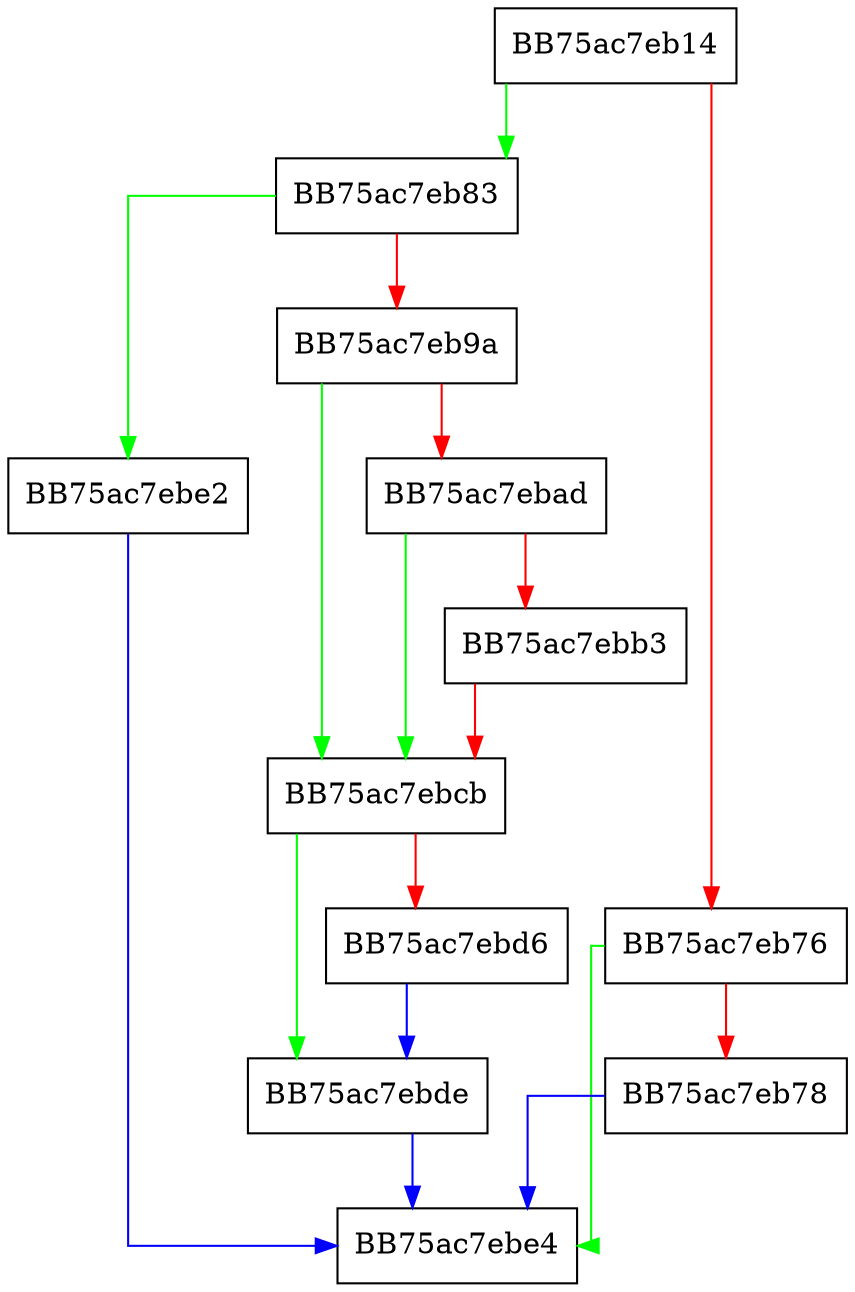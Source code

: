digraph ClearFfrActions {
  node [shape="box"];
  graph [splines=ortho];
  BB75ac7eb14 -> BB75ac7eb83 [color="green"];
  BB75ac7eb14 -> BB75ac7eb76 [color="red"];
  BB75ac7eb76 -> BB75ac7ebe4 [color="green"];
  BB75ac7eb76 -> BB75ac7eb78 [color="red"];
  BB75ac7eb78 -> BB75ac7ebe4 [color="blue"];
  BB75ac7eb83 -> BB75ac7ebe2 [color="green"];
  BB75ac7eb83 -> BB75ac7eb9a [color="red"];
  BB75ac7eb9a -> BB75ac7ebcb [color="green"];
  BB75ac7eb9a -> BB75ac7ebad [color="red"];
  BB75ac7ebad -> BB75ac7ebcb [color="green"];
  BB75ac7ebad -> BB75ac7ebb3 [color="red"];
  BB75ac7ebb3 -> BB75ac7ebcb [color="red"];
  BB75ac7ebcb -> BB75ac7ebde [color="green"];
  BB75ac7ebcb -> BB75ac7ebd6 [color="red"];
  BB75ac7ebd6 -> BB75ac7ebde [color="blue"];
  BB75ac7ebde -> BB75ac7ebe4 [color="blue"];
  BB75ac7ebe2 -> BB75ac7ebe4 [color="blue"];
}